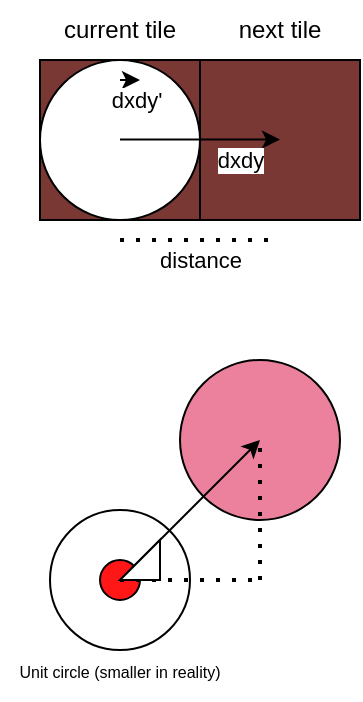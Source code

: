 <mxfile version="21.1.8" type="github">
  <diagram id="C5RBs43oDa-KdzZeNtuy" name="Page-1">
    <mxGraphModel dx="316" dy="188" grid="1" gridSize="10" guides="1" tooltips="1" connect="1" arrows="1" fold="1" page="1" pageScale="1" pageWidth="827" pageHeight="1169" math="0" shadow="0">
      <root>
        <mxCell id="WIyWlLk6GJQsqaUBKTNV-0" />
        <mxCell id="WIyWlLk6GJQsqaUBKTNV-1" parent="WIyWlLk6GJQsqaUBKTNV-0" />
        <mxCell id="gtsToIxMEfI5GxY6bNSV-0" value="" style="rounded=0;whiteSpace=wrap;html=1;fillColor=#7A3835;" vertex="1" parent="WIyWlLk6GJQsqaUBKTNV-1">
          <mxGeometry x="160" y="240" width="80" height="80" as="geometry" />
        </mxCell>
        <mxCell id="gtsToIxMEfI5GxY6bNSV-1" value="" style="rounded=0;whiteSpace=wrap;html=1;fillColor=#7A3835;" vertex="1" parent="WIyWlLk6GJQsqaUBKTNV-1">
          <mxGeometry x="240" y="240" width="80" height="80" as="geometry" />
        </mxCell>
        <mxCell id="gtsToIxMEfI5GxY6bNSV-5" value="" style="ellipse;whiteSpace=wrap;html=1;aspect=fixed;" vertex="1" parent="WIyWlLk6GJQsqaUBKTNV-1">
          <mxGeometry x="160" y="240" width="80" height="80" as="geometry" />
        </mxCell>
        <mxCell id="gtsToIxMEfI5GxY6bNSV-6" value="dxdy" style="endArrow=classic;html=1;rounded=0;" edge="1" parent="WIyWlLk6GJQsqaUBKTNV-1">
          <mxGeometry x="0.5" y="-10" width="50" height="50" relative="1" as="geometry">
            <mxPoint x="200" y="279.8" as="sourcePoint" />
            <mxPoint x="280" y="279.8" as="targetPoint" />
            <mxPoint as="offset" />
          </mxGeometry>
        </mxCell>
        <mxCell id="gtsToIxMEfI5GxY6bNSV-9" value="distance" style="endArrow=none;dashed=1;html=1;dashPattern=1 3;strokeWidth=2;rounded=0;" edge="1" parent="WIyWlLk6GJQsqaUBKTNV-1">
          <mxGeometry y="-10" width="50" height="50" relative="1" as="geometry">
            <mxPoint x="200" y="330" as="sourcePoint" />
            <mxPoint x="280" y="330" as="targetPoint" />
            <mxPoint as="offset" />
          </mxGeometry>
        </mxCell>
        <mxCell id="gtsToIxMEfI5GxY6bNSV-10" value="dxdy&#39;" style="endArrow=classic;html=1;rounded=0;" edge="1" parent="WIyWlLk6GJQsqaUBKTNV-1">
          <mxGeometry x="0.5" y="-10" width="50" height="50" relative="1" as="geometry">
            <mxPoint x="200" y="250" as="sourcePoint" />
            <mxPoint x="210" y="250" as="targetPoint" />
            <mxPoint as="offset" />
          </mxGeometry>
        </mxCell>
        <mxCell id="gtsToIxMEfI5GxY6bNSV-11" value="current tile" style="text;strokeColor=none;align=center;fillColor=none;html=1;verticalAlign=middle;whiteSpace=wrap;rounded=0;" vertex="1" parent="WIyWlLk6GJQsqaUBKTNV-1">
          <mxGeometry x="170" y="210" width="60" height="30" as="geometry" />
        </mxCell>
        <mxCell id="gtsToIxMEfI5GxY6bNSV-12" value="next tile" style="text;strokeColor=none;align=center;fillColor=none;html=1;verticalAlign=middle;whiteSpace=wrap;rounded=0;" vertex="1" parent="WIyWlLk6GJQsqaUBKTNV-1">
          <mxGeometry x="250" y="210" width="60" height="30" as="geometry" />
        </mxCell>
        <mxCell id="gtsToIxMEfI5GxY6bNSV-13" value="" style="ellipse;whiteSpace=wrap;html=1;fillColor=#FF1717;" vertex="1" parent="WIyWlLk6GJQsqaUBKTNV-1">
          <mxGeometry x="190" y="490" width="20" height="20" as="geometry" />
        </mxCell>
        <mxCell id="gtsToIxMEfI5GxY6bNSV-14" value="" style="ellipse;whiteSpace=wrap;html=1;aspect=fixed;fillColor=#EB819D;" vertex="1" parent="WIyWlLk6GJQsqaUBKTNV-1">
          <mxGeometry x="230" y="390" width="80" height="80" as="geometry" />
        </mxCell>
        <mxCell id="gtsToIxMEfI5GxY6bNSV-15" value="" style="endArrow=classic;html=1;rounded=0;" edge="1" parent="WIyWlLk6GJQsqaUBKTNV-1">
          <mxGeometry width="50" height="50" relative="1" as="geometry">
            <mxPoint x="200" y="500" as="sourcePoint" />
            <mxPoint x="270" y="430" as="targetPoint" />
          </mxGeometry>
        </mxCell>
        <mxCell id="gtsToIxMEfI5GxY6bNSV-16" value="" style="endArrow=none;dashed=1;html=1;dashPattern=1 3;strokeWidth=2;rounded=0;" edge="1" parent="WIyWlLk6GJQsqaUBKTNV-1">
          <mxGeometry width="50" height="50" relative="1" as="geometry">
            <mxPoint x="200" y="500" as="sourcePoint" />
            <mxPoint x="270" y="500" as="targetPoint" />
          </mxGeometry>
        </mxCell>
        <mxCell id="gtsToIxMEfI5GxY6bNSV-17" value="" style="endArrow=none;dashed=1;html=1;dashPattern=1 3;strokeWidth=2;rounded=0;" edge="1" parent="WIyWlLk6GJQsqaUBKTNV-1">
          <mxGeometry width="50" height="50" relative="1" as="geometry">
            <mxPoint x="270" y="500" as="sourcePoint" />
            <mxPoint x="270" y="429.8" as="targetPoint" />
          </mxGeometry>
        </mxCell>
        <mxCell id="gtsToIxMEfI5GxY6bNSV-19" value="" style="verticalLabelPosition=bottom;verticalAlign=top;html=1;shape=mxgraph.basic.orthogonal_triangle;rotation=-90;" vertex="1" parent="WIyWlLk6GJQsqaUBKTNV-1">
          <mxGeometry x="200" y="480" width="20" height="20" as="geometry" />
        </mxCell>
        <mxCell id="gtsToIxMEfI5GxY6bNSV-21" value="" style="ellipse;whiteSpace=wrap;html=1;aspect=fixed;background=transparent;fillColor=none;" vertex="1" parent="WIyWlLk6GJQsqaUBKTNV-1">
          <mxGeometry x="165" y="465" width="70" height="70" as="geometry" />
        </mxCell>
        <mxCell id="gtsToIxMEfI5GxY6bNSV-23" value="&lt;font style=&quot;font-size: 8px;&quot;&gt;Unit circle (smaller in reality)&lt;/font&gt;" style="text;strokeColor=none;align=center;fillColor=none;html=1;verticalAlign=middle;whiteSpace=wrap;rounded=0;" vertex="1" parent="WIyWlLk6GJQsqaUBKTNV-1">
          <mxGeometry x="140" y="530" width="120" height="30" as="geometry" />
        </mxCell>
      </root>
    </mxGraphModel>
  </diagram>
</mxfile>
